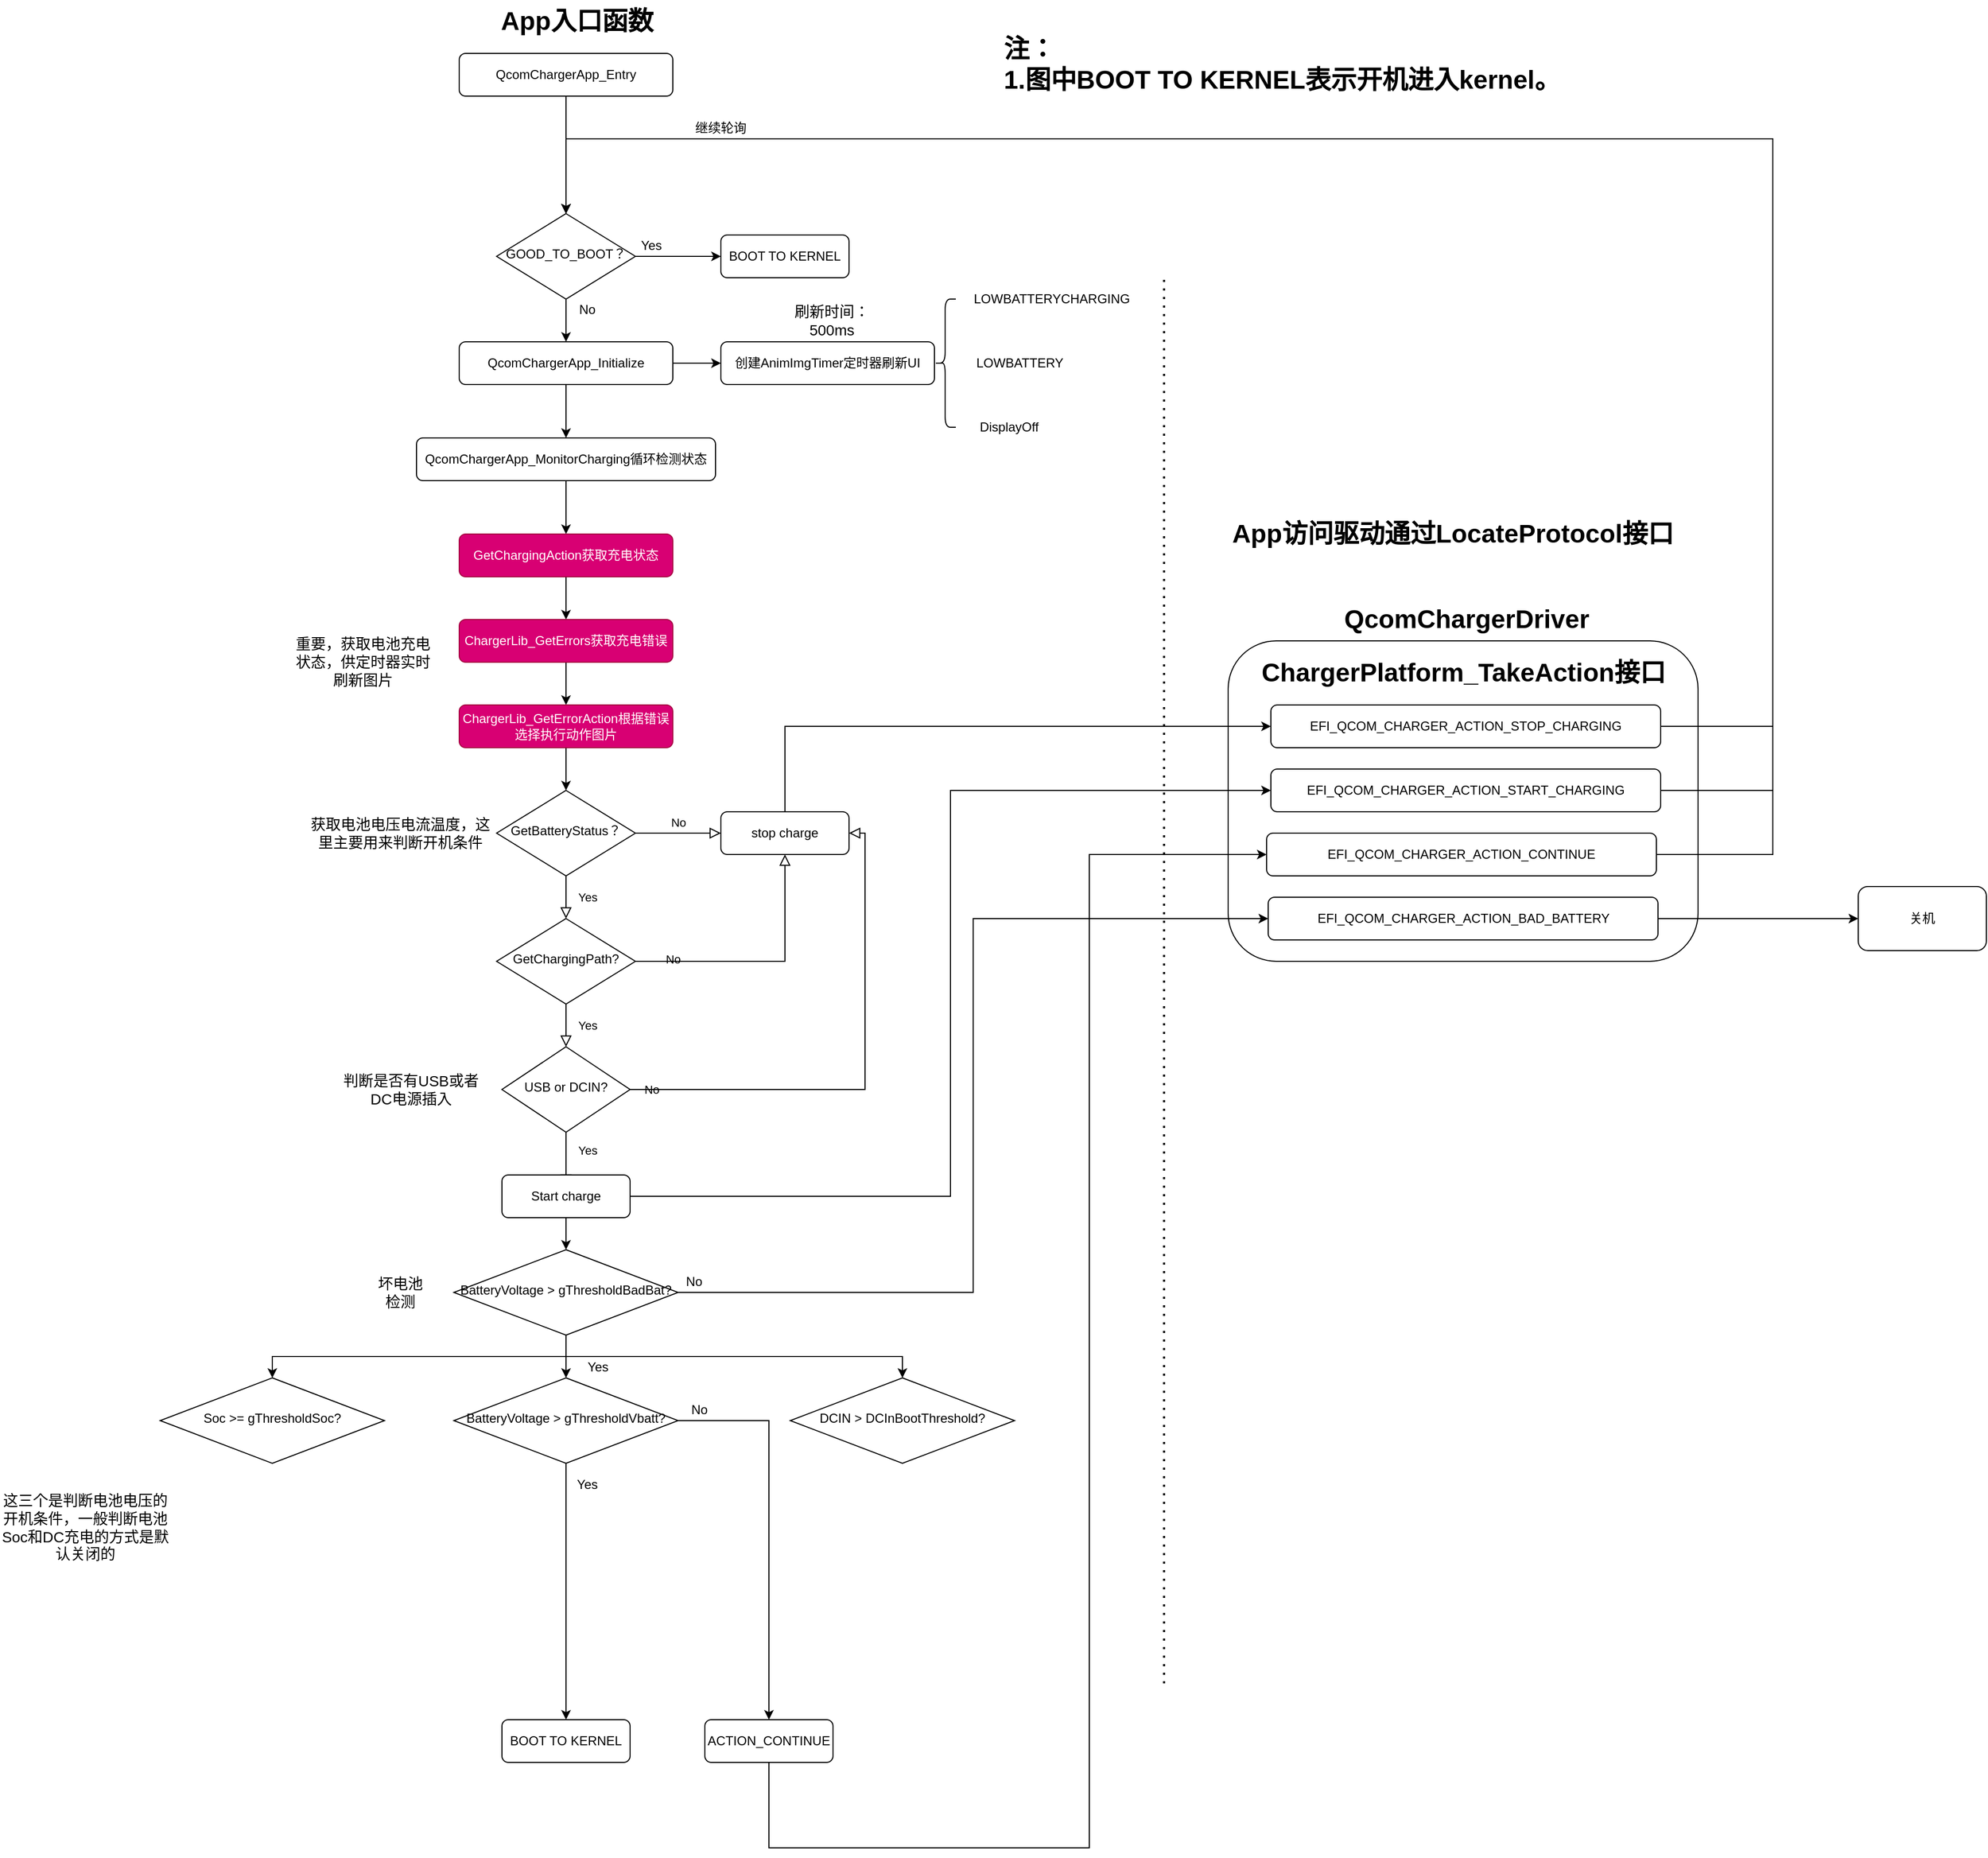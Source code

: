 <mxfile version="13.6.2" type="device"><diagram id="C5RBs43oDa-KdzZeNtuy" name="Page-1"><mxGraphModel dx="2012" dy="1854" grid="1" gridSize="10" guides="1" tooltips="1" connect="1" arrows="1" fold="1" page="1" pageScale="1" pageWidth="827" pageHeight="1169" math="0" shadow="0"><root><mxCell id="WIyWlLk6GJQsqaUBKTNV-0"/><mxCell id="WIyWlLk6GJQsqaUBKTNV-1" parent="WIyWlLk6GJQsqaUBKTNV-0"/><mxCell id="DkoQSM0Fek4tv4W-fg_t-80" value="" style="rounded=1;whiteSpace=wrap;html=1;" parent="WIyWlLk6GJQsqaUBKTNV-1" vertex="1"><mxGeometry x="840" y="200" width="440" height="300" as="geometry"/></mxCell><mxCell id="DkoQSM0Fek4tv4W-fg_t-2" style="edgeStyle=orthogonalEdgeStyle;rounded=0;orthogonalLoop=1;jettySize=auto;html=1;exitX=1;exitY=0.5;exitDx=0;exitDy=0;entryX=0;entryY=0.5;entryDx=0;entryDy=0;" parent="WIyWlLk6GJQsqaUBKTNV-1" source="WIyWlLk6GJQsqaUBKTNV-3" target="DkoQSM0Fek4tv4W-fg_t-1" edge="1"><mxGeometry relative="1" as="geometry"/></mxCell><mxCell id="DkoQSM0Fek4tv4W-fg_t-13" style="edgeStyle=orthogonalEdgeStyle;rounded=0;orthogonalLoop=1;jettySize=auto;html=1;exitX=0.5;exitY=1;exitDx=0;exitDy=0;entryX=0.5;entryY=0;entryDx=0;entryDy=0;" parent="WIyWlLk6GJQsqaUBKTNV-1" source="WIyWlLk6GJQsqaUBKTNV-3" target="DkoQSM0Fek4tv4W-fg_t-11" edge="1"><mxGeometry relative="1" as="geometry"/></mxCell><mxCell id="WIyWlLk6GJQsqaUBKTNV-3" value="QcomChargerApp_Initialize" style="rounded=1;whiteSpace=wrap;html=1;fontSize=12;glass=0;strokeWidth=1;shadow=0;" parent="WIyWlLk6GJQsqaUBKTNV-1" vertex="1"><mxGeometry x="120" y="-80" width="200" height="40" as="geometry"/></mxCell><mxCell id="WIyWlLk6GJQsqaUBKTNV-4" value="Yes" style="rounded=0;html=1;jettySize=auto;orthogonalLoop=1;fontSize=11;endArrow=block;endFill=0;endSize=8;strokeWidth=1;shadow=0;labelBackgroundColor=none;edgeStyle=orthogonalEdgeStyle;" parent="WIyWlLk6GJQsqaUBKTNV-1" source="WIyWlLk6GJQsqaUBKTNV-6" target="WIyWlLk6GJQsqaUBKTNV-10" edge="1"><mxGeometry y="20" relative="1" as="geometry"><mxPoint as="offset"/></mxGeometry></mxCell><mxCell id="WIyWlLk6GJQsqaUBKTNV-5" value="No" style="edgeStyle=orthogonalEdgeStyle;rounded=0;html=1;jettySize=auto;orthogonalLoop=1;fontSize=11;endArrow=block;endFill=0;endSize=8;strokeWidth=1;shadow=0;labelBackgroundColor=none;entryX=0.5;entryY=1;entryDx=0;entryDy=0;" parent="WIyWlLk6GJQsqaUBKTNV-1" source="WIyWlLk6GJQsqaUBKTNV-6" target="DkoQSM0Fek4tv4W-fg_t-18" edge="1"><mxGeometry x="0.182" y="105" relative="1" as="geometry"><mxPoint as="offset"/><mxPoint x="345" y="500" as="targetPoint"/></mxGeometry></mxCell><mxCell id="WIyWlLk6GJQsqaUBKTNV-6" value="GetChargingPath?" style="rhombus;whiteSpace=wrap;html=1;shadow=0;fontFamily=Helvetica;fontSize=12;align=center;strokeWidth=1;spacing=6;spacingTop=-4;" parent="WIyWlLk6GJQsqaUBKTNV-1" vertex="1"><mxGeometry x="155" y="460" width="130" height="80" as="geometry"/></mxCell><mxCell id="WIyWlLk6GJQsqaUBKTNV-8" value="Yes" style="rounded=0;html=1;jettySize=auto;orthogonalLoop=1;fontSize=11;endArrow=block;endFill=0;endSize=8;strokeWidth=1;shadow=0;labelBackgroundColor=none;edgeStyle=orthogonalEdgeStyle;" parent="WIyWlLk6GJQsqaUBKTNV-1" source="WIyWlLk6GJQsqaUBKTNV-10" edge="1"><mxGeometry x="-0.333" y="20" relative="1" as="geometry"><mxPoint as="offset"/><mxPoint x="220" y="710" as="targetPoint"/><Array as="points"><mxPoint x="220" y="670"/><mxPoint x="220" y="670"/></Array></mxGeometry></mxCell><mxCell id="WIyWlLk6GJQsqaUBKTNV-9" value="No" style="edgeStyle=orthogonalEdgeStyle;rounded=0;html=1;jettySize=auto;orthogonalLoop=1;fontSize=11;endArrow=block;endFill=0;endSize=8;strokeWidth=1;shadow=0;labelBackgroundColor=none;entryX=1;entryY=0.5;entryDx=0;entryDy=0;" parent="WIyWlLk6GJQsqaUBKTNV-1" source="WIyWlLk6GJQsqaUBKTNV-10" target="DkoQSM0Fek4tv4W-fg_t-18" edge="1"><mxGeometry x="-0.071" y="200" relative="1" as="geometry"><mxPoint as="offset"/><mxPoint x="410" y="500" as="targetPoint"/><Array as="points"><mxPoint x="500" y="620"/><mxPoint x="500" y="380"/></Array></mxGeometry></mxCell><mxCell id="WIyWlLk6GJQsqaUBKTNV-10" value="USB or DCIN?" style="rhombus;whiteSpace=wrap;html=1;shadow=0;fontFamily=Helvetica;fontSize=12;align=center;strokeWidth=1;spacing=6;spacingTop=-4;" parent="WIyWlLk6GJQsqaUBKTNV-1" vertex="1"><mxGeometry x="160" y="580" width="120" height="80" as="geometry"/></mxCell><mxCell id="DkoQSM0Fek4tv4W-fg_t-1" value="创建AnimImgTimer定时器刷新UI" style="rounded=1;whiteSpace=wrap;html=1;fontSize=12;glass=0;strokeWidth=1;shadow=0;" parent="WIyWlLk6GJQsqaUBKTNV-1" vertex="1"><mxGeometry x="365" y="-80" width="200" height="40" as="geometry"/></mxCell><mxCell id="DkoQSM0Fek4tv4W-fg_t-3" value="" style="shape=curlyBracket;whiteSpace=wrap;html=1;rounded=1;" parent="WIyWlLk6GJQsqaUBKTNV-1" vertex="1"><mxGeometry x="565" y="-120" width="20" height="120" as="geometry"/></mxCell><mxCell id="DkoQSM0Fek4tv4W-fg_t-6" value="LOWBATTERYCHARGING" style="text;html=1;strokeColor=none;fillColor=none;align=center;verticalAlign=middle;whiteSpace=wrap;rounded=0;" parent="WIyWlLk6GJQsqaUBKTNV-1" vertex="1"><mxGeometry x="655" y="-130" width="40" height="20" as="geometry"/></mxCell><mxCell id="DkoQSM0Fek4tv4W-fg_t-7" value="DisplayOff" style="text;html=1;strokeColor=none;fillColor=none;align=center;verticalAlign=middle;whiteSpace=wrap;rounded=0;" parent="WIyWlLk6GJQsqaUBKTNV-1" vertex="1"><mxGeometry x="615" y="-10" width="40" height="20" as="geometry"/></mxCell><mxCell id="DkoQSM0Fek4tv4W-fg_t-8" value="LOWBATTERY" style="text;html=1;strokeColor=none;fillColor=none;align=center;verticalAlign=middle;whiteSpace=wrap;rounded=0;" parent="WIyWlLk6GJQsqaUBKTNV-1" vertex="1"><mxGeometry x="625" y="-70" width="40" height="20" as="geometry"/></mxCell><mxCell id="DkoQSM0Fek4tv4W-fg_t-14" style="edgeStyle=orthogonalEdgeStyle;rounded=0;orthogonalLoop=1;jettySize=auto;html=1;exitX=0.5;exitY=1;exitDx=0;exitDy=0;entryX=0.5;entryY=0;entryDx=0;entryDy=0;" parent="WIyWlLk6GJQsqaUBKTNV-1" source="DkoQSM0Fek4tv4W-fg_t-11" target="DkoQSM0Fek4tv4W-fg_t-12" edge="1"><mxGeometry relative="1" as="geometry"/></mxCell><mxCell id="DkoQSM0Fek4tv4W-fg_t-11" value="QcomChargerApp_MonitorCharging循环检测状态" style="rounded=1;whiteSpace=wrap;html=1;fontSize=12;glass=0;strokeWidth=1;shadow=0;" parent="WIyWlLk6GJQsqaUBKTNV-1" vertex="1"><mxGeometry x="80" y="10" width="280" height="40" as="geometry"/></mxCell><mxCell id="7bjV7LyGJwtXMP-EdBRK-19" style="edgeStyle=orthogonalEdgeStyle;rounded=0;orthogonalLoop=1;jettySize=auto;html=1;exitX=0.5;exitY=1;exitDx=0;exitDy=0;entryX=0.5;entryY=0;entryDx=0;entryDy=0;" edge="1" parent="WIyWlLk6GJQsqaUBKTNV-1" source="DkoQSM0Fek4tv4W-fg_t-12" target="7bjV7LyGJwtXMP-EdBRK-17"><mxGeometry relative="1" as="geometry"/></mxCell><mxCell id="DkoQSM0Fek4tv4W-fg_t-12" value="GetChargingAction获取充电状态" style="rounded=1;whiteSpace=wrap;html=1;fontSize=12;glass=0;strokeWidth=1;shadow=0;fillColor=#d80073;strokeColor=#A50040;fontColor=#ffffff;" parent="WIyWlLk6GJQsqaUBKTNV-1" vertex="1"><mxGeometry x="120" y="100" width="200" height="40" as="geometry"/></mxCell><mxCell id="DkoQSM0Fek4tv4W-fg_t-15" value="Yes" style="rounded=0;html=1;jettySize=auto;orthogonalLoop=1;fontSize=11;endArrow=block;endFill=0;endSize=8;strokeWidth=1;shadow=0;labelBackgroundColor=none;edgeStyle=orthogonalEdgeStyle;" parent="WIyWlLk6GJQsqaUBKTNV-1" source="DkoQSM0Fek4tv4W-fg_t-17" edge="1"><mxGeometry y="20" relative="1" as="geometry"><mxPoint as="offset"/><mxPoint x="220" y="460" as="targetPoint"/></mxGeometry></mxCell><mxCell id="DkoQSM0Fek4tv4W-fg_t-16" value="No" style="edgeStyle=orthogonalEdgeStyle;rounded=0;html=1;jettySize=auto;orthogonalLoop=1;fontSize=11;endArrow=block;endFill=0;endSize=8;strokeWidth=1;shadow=0;labelBackgroundColor=none;" parent="WIyWlLk6GJQsqaUBKTNV-1" source="DkoQSM0Fek4tv4W-fg_t-17" target="DkoQSM0Fek4tv4W-fg_t-18" edge="1"><mxGeometry y="10" relative="1" as="geometry"><mxPoint as="offset"/></mxGeometry></mxCell><mxCell id="DkoQSM0Fek4tv4W-fg_t-17" value="GetBatteryStatus？" style="rhombus;whiteSpace=wrap;html=1;shadow=0;fontFamily=Helvetica;fontSize=12;align=center;strokeWidth=1;spacing=6;spacingTop=-4;" parent="WIyWlLk6GJQsqaUBKTNV-1" vertex="1"><mxGeometry x="155" y="340" width="130" height="80" as="geometry"/></mxCell><mxCell id="DkoQSM0Fek4tv4W-fg_t-82" style="edgeStyle=orthogonalEdgeStyle;rounded=0;orthogonalLoop=1;jettySize=auto;html=1;exitX=0.5;exitY=0;exitDx=0;exitDy=0;entryX=0;entryY=0.5;entryDx=0;entryDy=0;startArrow=none;startFill=0;" parent="WIyWlLk6GJQsqaUBKTNV-1" source="DkoQSM0Fek4tv4W-fg_t-18" target="DkoQSM0Fek4tv4W-fg_t-79" edge="1"><mxGeometry relative="1" as="geometry"/></mxCell><mxCell id="DkoQSM0Fek4tv4W-fg_t-18" value="stop charge" style="rounded=1;whiteSpace=wrap;html=1;fontSize=12;glass=0;strokeWidth=1;shadow=0;" parent="WIyWlLk6GJQsqaUBKTNV-1" vertex="1"><mxGeometry x="365" y="360" width="120" height="40" as="geometry"/></mxCell><mxCell id="DkoQSM0Fek4tv4W-fg_t-22" value="DCIN &amp;gt;&amp;nbsp;DCInBootThreshold?" style="rhombus;whiteSpace=wrap;html=1;shadow=0;fontFamily=Helvetica;fontSize=12;align=center;strokeWidth=1;spacing=6;spacingTop=-4;" parent="WIyWlLk6GJQsqaUBKTNV-1" vertex="1"><mxGeometry x="430" y="890" width="210" height="80" as="geometry"/></mxCell><mxCell id="DkoQSM0Fek4tv4W-fg_t-89" style="edgeStyle=orthogonalEdgeStyle;rounded=0;orthogonalLoop=1;jettySize=auto;html=1;exitX=1;exitY=0.5;exitDx=0;exitDy=0;entryX=0;entryY=0.5;entryDx=0;entryDy=0;startArrow=none;startFill=0;" parent="WIyWlLk6GJQsqaUBKTNV-1" source="DkoQSM0Fek4tv4W-fg_t-23" target="DkoQSM0Fek4tv4W-fg_t-88" edge="1"><mxGeometry relative="1" as="geometry"/></mxCell><mxCell id="7bjV7LyGJwtXMP-EdBRK-2" style="edgeStyle=orthogonalEdgeStyle;rounded=0;orthogonalLoop=1;jettySize=auto;html=1;exitX=0.5;exitY=1;exitDx=0;exitDy=0;entryX=0.5;entryY=0;entryDx=0;entryDy=0;" edge="1" parent="WIyWlLk6GJQsqaUBKTNV-1" source="DkoQSM0Fek4tv4W-fg_t-23" target="7bjV7LyGJwtXMP-EdBRK-0"><mxGeometry relative="1" as="geometry"/></mxCell><mxCell id="DkoQSM0Fek4tv4W-fg_t-23" value="Start charge" style="rounded=1;whiteSpace=wrap;html=1;fontSize=12;glass=0;strokeWidth=1;shadow=0;" parent="WIyWlLk6GJQsqaUBKTNV-1" vertex="1"><mxGeometry x="160" y="700" width="120" height="40" as="geometry"/></mxCell><mxCell id="7bjV7LyGJwtXMP-EdBRK-14" style="edgeStyle=orthogonalEdgeStyle;rounded=0;orthogonalLoop=1;jettySize=auto;html=1;exitX=0.5;exitY=1;exitDx=0;exitDy=0;entryX=0.5;entryY=0;entryDx=0;entryDy=0;" edge="1" parent="WIyWlLk6GJQsqaUBKTNV-1" source="DkoQSM0Fek4tv4W-fg_t-32" target="DkoQSM0Fek4tv4W-fg_t-39"><mxGeometry relative="1" as="geometry"/></mxCell><mxCell id="7bjV7LyGJwtXMP-EdBRK-15" style="edgeStyle=orthogonalEdgeStyle;rounded=0;orthogonalLoop=1;jettySize=auto;html=1;exitX=1;exitY=0.5;exitDx=0;exitDy=0;entryX=0.5;entryY=0;entryDx=0;entryDy=0;" edge="1" parent="WIyWlLk6GJQsqaUBKTNV-1" source="DkoQSM0Fek4tv4W-fg_t-32" target="DkoQSM0Fek4tv4W-fg_t-40"><mxGeometry relative="1" as="geometry"><Array as="points"><mxPoint x="410" y="930"/><mxPoint x="410" y="1210"/></Array></mxGeometry></mxCell><mxCell id="DkoQSM0Fek4tv4W-fg_t-32" value="BatteryVoltage &amp;gt;&amp;nbsp;gThresholdVbatt?" style="rhombus;whiteSpace=wrap;html=1;shadow=0;fontFamily=Helvetica;fontSize=12;align=center;strokeWidth=1;spacing=6;spacingTop=-4;" parent="WIyWlLk6GJQsqaUBKTNV-1" vertex="1"><mxGeometry x="115" y="890" width="210" height="80" as="geometry"/></mxCell><mxCell id="DkoQSM0Fek4tv4W-fg_t-37" value="Soc &amp;gt;= gThresholdSoc?" style="rhombus;whiteSpace=wrap;html=1;shadow=0;fontFamily=Helvetica;fontSize=12;align=center;strokeWidth=1;spacing=6;spacingTop=-4;" parent="WIyWlLk6GJQsqaUBKTNV-1" vertex="1"><mxGeometry x="-160" y="890" width="210" height="80" as="geometry"/></mxCell><mxCell id="DkoQSM0Fek4tv4W-fg_t-39" value="BOOT TO KERNEL" style="rounded=1;whiteSpace=wrap;html=1;fontSize=12;glass=0;strokeWidth=1;shadow=0;" parent="WIyWlLk6GJQsqaUBKTNV-1" vertex="1"><mxGeometry x="160" y="1210" width="120" height="40" as="geometry"/></mxCell><mxCell id="DkoQSM0Fek4tv4W-fg_t-91" style="edgeStyle=orthogonalEdgeStyle;rounded=0;orthogonalLoop=1;jettySize=auto;html=1;exitX=0.5;exitY=1;exitDx=0;exitDy=0;entryX=0;entryY=0.5;entryDx=0;entryDy=0;startArrow=none;startFill=0;" parent="WIyWlLk6GJQsqaUBKTNV-1" source="DkoQSM0Fek4tv4W-fg_t-40" target="DkoQSM0Fek4tv4W-fg_t-90" edge="1"><mxGeometry relative="1" as="geometry"><Array as="points"><mxPoint x="410" y="1330"/><mxPoint x="710" y="1330"/><mxPoint x="710" y="400"/></Array><mxPoint x="876" y="490" as="targetPoint"/></mxGeometry></mxCell><mxCell id="DkoQSM0Fek4tv4W-fg_t-40" value="ACTION_CONTINUE" style="rounded=1;whiteSpace=wrap;html=1;fontSize=12;glass=0;strokeWidth=1;shadow=0;" parent="WIyWlLk6GJQsqaUBKTNV-1" vertex="1"><mxGeometry x="350" y="1210" width="120" height="40" as="geometry"/></mxCell><mxCell id="DkoQSM0Fek4tv4W-fg_t-44" value="Yes" style="text;html=1;strokeColor=none;fillColor=none;align=center;verticalAlign=middle;whiteSpace=wrap;rounded=0;" parent="WIyWlLk6GJQsqaUBKTNV-1" vertex="1"><mxGeometry x="220" y="980" width="40" height="20" as="geometry"/></mxCell><mxCell id="DkoQSM0Fek4tv4W-fg_t-45" value="No" style="text;html=1;strokeColor=none;fillColor=none;align=center;verticalAlign=middle;whiteSpace=wrap;rounded=0;" parent="WIyWlLk6GJQsqaUBKTNV-1" vertex="1"><mxGeometry x="325" y="910" width="40" height="20" as="geometry"/></mxCell><mxCell id="DkoQSM0Fek4tv4W-fg_t-62" value="继续轮询" style="text;html=1;strokeColor=none;fillColor=none;align=center;verticalAlign=middle;whiteSpace=wrap;rounded=0;" parent="WIyWlLk6GJQsqaUBKTNV-1" vertex="1"><mxGeometry x="340" y="-290" width="50" height="20" as="geometry"/></mxCell><mxCell id="DkoQSM0Fek4tv4W-fg_t-68" value="&lt;font style=&quot;font-size: 14px&quot;&gt;刷新时间：500ms&lt;/font&gt;" style="text;html=1;strokeColor=none;fillColor=none;align=center;verticalAlign=middle;whiteSpace=wrap;rounded=0;" parent="WIyWlLk6GJQsqaUBKTNV-1" vertex="1"><mxGeometry x="414" y="-110" width="110" height="20" as="geometry"/></mxCell><mxCell id="DkoQSM0Fek4tv4W-fg_t-70" style="edgeStyle=orthogonalEdgeStyle;rounded=0;orthogonalLoop=1;jettySize=auto;html=1;exitX=0.5;exitY=1;exitDx=0;exitDy=0;startArrow=none;startFill=0;" parent="WIyWlLk6GJQsqaUBKTNV-1" source="DkoQSM0Fek4tv4W-fg_t-69" target="WIyWlLk6GJQsqaUBKTNV-3" edge="1"><mxGeometry relative="1" as="geometry"/></mxCell><mxCell id="DkoQSM0Fek4tv4W-fg_t-76" style="edgeStyle=orthogonalEdgeStyle;rounded=0;orthogonalLoop=1;jettySize=auto;html=1;exitX=1;exitY=0.5;exitDx=0;exitDy=0;entryX=0;entryY=0.5;entryDx=0;entryDy=0;startArrow=none;startFill=0;" parent="WIyWlLk6GJQsqaUBKTNV-1" source="DkoQSM0Fek4tv4W-fg_t-69" target="DkoQSM0Fek4tv4W-fg_t-75" edge="1"><mxGeometry relative="1" as="geometry"/></mxCell><mxCell id="DkoQSM0Fek4tv4W-fg_t-69" value="GOOD_TO_BOOT？" style="rhombus;whiteSpace=wrap;html=1;shadow=0;fontFamily=Helvetica;fontSize=12;align=center;strokeWidth=1;spacing=6;spacingTop=-4;" parent="WIyWlLk6GJQsqaUBKTNV-1" vertex="1"><mxGeometry x="155" y="-200" width="130" height="80" as="geometry"/></mxCell><mxCell id="DkoQSM0Fek4tv4W-fg_t-73" value="No" style="text;html=1;strokeColor=none;fillColor=none;align=center;verticalAlign=middle;whiteSpace=wrap;rounded=0;" parent="WIyWlLk6GJQsqaUBKTNV-1" vertex="1"><mxGeometry x="220" y="-120" width="40" height="20" as="geometry"/></mxCell><mxCell id="DkoQSM0Fek4tv4W-fg_t-74" value="Yes" style="text;html=1;strokeColor=none;fillColor=none;align=center;verticalAlign=middle;whiteSpace=wrap;rounded=0;" parent="WIyWlLk6GJQsqaUBKTNV-1" vertex="1"><mxGeometry x="280" y="-180" width="40" height="20" as="geometry"/></mxCell><mxCell id="DkoQSM0Fek4tv4W-fg_t-75" value="BOOT TO KERNEL" style="rounded=1;whiteSpace=wrap;html=1;fontSize=12;glass=0;strokeWidth=1;shadow=0;" parent="WIyWlLk6GJQsqaUBKTNV-1" vertex="1"><mxGeometry x="365" y="-180" width="120" height="40" as="geometry"/></mxCell><mxCell id="DkoQSM0Fek4tv4W-fg_t-87" style="edgeStyle=orthogonalEdgeStyle;rounded=0;orthogonalLoop=1;jettySize=auto;html=1;exitX=1;exitY=0.5;exitDx=0;exitDy=0;startArrow=none;startFill=0;" parent="WIyWlLk6GJQsqaUBKTNV-1" source="DkoQSM0Fek4tv4W-fg_t-79" edge="1"><mxGeometry relative="1" as="geometry"><mxPoint x="220" y="-200" as="targetPoint"/><Array as="points"><mxPoint x="1350" y="280"/><mxPoint x="1350" y="-270"/><mxPoint x="220" y="-270"/></Array></mxGeometry></mxCell><mxCell id="DkoQSM0Fek4tv4W-fg_t-79" value="EFI_QCOM_CHARGER_ACTION_STOP_CHARGING" style="rounded=1;whiteSpace=wrap;html=1;fontSize=12;glass=0;strokeWidth=1;shadow=0;" parent="WIyWlLk6GJQsqaUBKTNV-1" vertex="1"><mxGeometry x="880" y="260" width="365" height="40" as="geometry"/></mxCell><mxCell id="DkoQSM0Fek4tv4W-fg_t-81" value="ChargerPlatform_TakeAction接口" style="text;strokeColor=none;fillColor=none;html=1;fontSize=24;fontStyle=1;verticalAlign=middle;align=center;" parent="WIyWlLk6GJQsqaUBKTNV-1" vertex="1"><mxGeometry x="1010" y="210" width="100" height="40" as="geometry"/></mxCell><mxCell id="DkoQSM0Fek4tv4W-fg_t-83" value="" style="endArrow=none;dashed=1;html=1;dashPattern=1 3;strokeWidth=2;" parent="WIyWlLk6GJQsqaUBKTNV-1" edge="1"><mxGeometry width="50" height="50" relative="1" as="geometry"><mxPoint x="780" y="1176" as="sourcePoint"/><mxPoint x="780" y="-140" as="targetPoint"/></mxGeometry></mxCell><mxCell id="DkoQSM0Fek4tv4W-fg_t-85" value="App访问驱动通过LocateProtocol接口" style="text;strokeColor=none;fillColor=none;html=1;fontSize=24;fontStyle=1;verticalAlign=middle;align=center;" parent="WIyWlLk6GJQsqaUBKTNV-1" vertex="1"><mxGeometry x="1000" y="80" width="100" height="40" as="geometry"/></mxCell><mxCell id="DkoQSM0Fek4tv4W-fg_t-86" value="QcomChargerDriver" style="text;strokeColor=none;fillColor=none;html=1;fontSize=24;fontStyle=1;verticalAlign=middle;align=center;" parent="WIyWlLk6GJQsqaUBKTNV-1" vertex="1"><mxGeometry x="1013" y="160" width="100" height="40" as="geometry"/></mxCell><mxCell id="DkoQSM0Fek4tv4W-fg_t-94" style="edgeStyle=orthogonalEdgeStyle;rounded=0;orthogonalLoop=1;jettySize=auto;html=1;exitX=1;exitY=0.5;exitDx=0;exitDy=0;entryX=0.5;entryY=0;entryDx=0;entryDy=0;startArrow=none;startFill=0;" parent="WIyWlLk6GJQsqaUBKTNV-1" source="DkoQSM0Fek4tv4W-fg_t-88" target="DkoQSM0Fek4tv4W-fg_t-69" edge="1"><mxGeometry relative="1" as="geometry"><Array as="points"><mxPoint x="1350" y="340"/><mxPoint x="1350" y="-270"/><mxPoint x="220" y="-270"/></Array></mxGeometry></mxCell><mxCell id="DkoQSM0Fek4tv4W-fg_t-88" value="EFI_QCOM_CHARGER_ACTION_START_CHARGING" style="rounded=1;whiteSpace=wrap;html=1;fontSize=12;glass=0;strokeWidth=1;shadow=0;" parent="WIyWlLk6GJQsqaUBKTNV-1" vertex="1"><mxGeometry x="880" y="320" width="365" height="40" as="geometry"/></mxCell><mxCell id="DkoQSM0Fek4tv4W-fg_t-95" style="edgeStyle=orthogonalEdgeStyle;rounded=0;orthogonalLoop=1;jettySize=auto;html=1;exitX=1;exitY=0.5;exitDx=0;exitDy=0;entryX=0.5;entryY=0;entryDx=0;entryDy=0;startArrow=none;startFill=0;" parent="WIyWlLk6GJQsqaUBKTNV-1" source="DkoQSM0Fek4tv4W-fg_t-90" target="DkoQSM0Fek4tv4W-fg_t-69" edge="1"><mxGeometry relative="1" as="geometry"><Array as="points"><mxPoint x="1350" y="400"/><mxPoint x="1350" y="-270"/><mxPoint x="220" y="-270"/></Array></mxGeometry></mxCell><mxCell id="DkoQSM0Fek4tv4W-fg_t-90" value="EFI_QCOM_CHARGER_ACTION_CONTINUE" style="rounded=1;whiteSpace=wrap;html=1;fontSize=12;glass=0;strokeWidth=1;shadow=0;" parent="WIyWlLk6GJQsqaUBKTNV-1" vertex="1"><mxGeometry x="876" y="380" width="365" height="40" as="geometry"/></mxCell><mxCell id="DkoQSM0Fek4tv4W-fg_t-98" style="edgeStyle=orthogonalEdgeStyle;rounded=0;orthogonalLoop=1;jettySize=auto;html=1;exitX=0.5;exitY=1;exitDx=0;exitDy=0;startArrow=none;startFill=0;" parent="WIyWlLk6GJQsqaUBKTNV-1" source="DkoQSM0Fek4tv4W-fg_t-97" target="DkoQSM0Fek4tv4W-fg_t-69" edge="1"><mxGeometry relative="1" as="geometry"/></mxCell><mxCell id="DkoQSM0Fek4tv4W-fg_t-97" value="QcomChargerApp_Entry" style="rounded=1;whiteSpace=wrap;html=1;fontSize=12;glass=0;strokeWidth=1;shadow=0;" parent="WIyWlLk6GJQsqaUBKTNV-1" vertex="1"><mxGeometry x="120" y="-350" width="200" height="40" as="geometry"/></mxCell><mxCell id="DkoQSM0Fek4tv4W-fg_t-99" value="App入口函数" style="text;strokeColor=none;fillColor=none;html=1;fontSize=24;fontStyle=1;verticalAlign=middle;align=center;" parent="WIyWlLk6GJQsqaUBKTNV-1" vertex="1"><mxGeometry x="180" y="-400" width="100" height="40" as="geometry"/></mxCell><mxCell id="DkoQSM0Fek4tv4W-fg_t-100" value="&lt;font style=&quot;font-size: 14px&quot;&gt;获取电池电压电流温度，这里主要用来判断开机条件&lt;/font&gt;" style="text;html=1;strokeColor=none;fillColor=none;align=center;verticalAlign=middle;whiteSpace=wrap;rounded=0;" parent="WIyWlLk6GJQsqaUBKTNV-1" vertex="1"><mxGeometry x="-25" y="370" width="180" height="20" as="geometry"/></mxCell><mxCell id="DkoQSM0Fek4tv4W-fg_t-101" value="&lt;font style=&quot;font-size: 14px&quot;&gt;判断是否有USB或者DC电源插入&lt;/font&gt;" style="text;html=1;strokeColor=none;fillColor=none;align=center;verticalAlign=middle;whiteSpace=wrap;rounded=0;" parent="WIyWlLk6GJQsqaUBKTNV-1" vertex="1"><mxGeometry x="10" y="610" width="130" height="20" as="geometry"/></mxCell><mxCell id="DkoQSM0Fek4tv4W-fg_t-102" value="&lt;font style=&quot;font-size: 14px&quot;&gt;这三个是判断电池电压的开机条件，一般判断电池Soc和DC充电的方式是默认关闭的&lt;/font&gt;" style="text;html=1;strokeColor=none;fillColor=none;align=center;verticalAlign=middle;whiteSpace=wrap;rounded=0;" parent="WIyWlLk6GJQsqaUBKTNV-1" vertex="1"><mxGeometry x="-310" y="1020" width="160" height="20" as="geometry"/></mxCell><mxCell id="DkoQSM0Fek4tv4W-fg_t-103" value="&lt;div style=&quot;text-align: left&quot;&gt;&lt;span&gt;注：&lt;/span&gt;&lt;/div&gt;&lt;font style=&quot;font-size: 24px&quot;&gt;&lt;div style=&quot;text-align: left&quot;&gt;&lt;span&gt;1.图中&lt;/span&gt;&lt;span&gt;BOOT TO KERNEL表示开机进入kernel。&lt;/span&gt;&lt;/div&gt;&lt;/font&gt;" style="text;strokeColor=none;fillColor=none;html=1;fontSize=24;fontStyle=1;verticalAlign=middle;align=center;" parent="WIyWlLk6GJQsqaUBKTNV-1" vertex="1"><mxGeometry x="840" y="-360" width="100" height="40" as="geometry"/></mxCell><mxCell id="DkoQSM0Fek4tv4W-fg_t-104" value="&lt;font style=&quot;font-size: 14px&quot;&gt;重要，获取电池充电状态，供定时器实时刷新图片&lt;/font&gt;" style="text;html=1;strokeColor=none;fillColor=none;align=center;verticalAlign=middle;whiteSpace=wrap;rounded=0;" parent="WIyWlLk6GJQsqaUBKTNV-1" vertex="1"><mxGeometry x="-40" y="210" width="140" height="20" as="geometry"/></mxCell><mxCell id="7bjV7LyGJwtXMP-EdBRK-1" style="edgeStyle=orthogonalEdgeStyle;rounded=0;orthogonalLoop=1;jettySize=auto;html=1;exitX=0.5;exitY=1;exitDx=0;exitDy=0;entryX=0.5;entryY=0;entryDx=0;entryDy=0;" edge="1" parent="WIyWlLk6GJQsqaUBKTNV-1" source="7bjV7LyGJwtXMP-EdBRK-0" target="DkoQSM0Fek4tv4W-fg_t-32"><mxGeometry relative="1" as="geometry"/></mxCell><mxCell id="7bjV7LyGJwtXMP-EdBRK-8" style="edgeStyle=orthogonalEdgeStyle;rounded=0;orthogonalLoop=1;jettySize=auto;html=1;exitX=1;exitY=0.5;exitDx=0;exitDy=0;entryX=0;entryY=0.5;entryDx=0;entryDy=0;" edge="1" parent="WIyWlLk6GJQsqaUBKTNV-1" source="7bjV7LyGJwtXMP-EdBRK-0" target="7bjV7LyGJwtXMP-EdBRK-5"><mxGeometry relative="1" as="geometry"/></mxCell><mxCell id="7bjV7LyGJwtXMP-EdBRK-11" style="edgeStyle=orthogonalEdgeStyle;rounded=0;orthogonalLoop=1;jettySize=auto;html=1;exitX=0.5;exitY=1;exitDx=0;exitDy=0;entryX=0.5;entryY=0;entryDx=0;entryDy=0;" edge="1" parent="WIyWlLk6GJQsqaUBKTNV-1" source="7bjV7LyGJwtXMP-EdBRK-0" target="DkoQSM0Fek4tv4W-fg_t-37"><mxGeometry relative="1" as="geometry"><Array as="points"><mxPoint x="220" y="870"/><mxPoint x="-55" y="870"/></Array></mxGeometry></mxCell><mxCell id="7bjV7LyGJwtXMP-EdBRK-12" style="edgeStyle=orthogonalEdgeStyle;rounded=0;orthogonalLoop=1;jettySize=auto;html=1;exitX=0.5;exitY=1;exitDx=0;exitDy=0;entryX=0.5;entryY=0;entryDx=0;entryDy=0;" edge="1" parent="WIyWlLk6GJQsqaUBKTNV-1" source="7bjV7LyGJwtXMP-EdBRK-0" target="DkoQSM0Fek4tv4W-fg_t-22"><mxGeometry relative="1" as="geometry"><Array as="points"><mxPoint x="220" y="870"/><mxPoint x="535" y="870"/></Array></mxGeometry></mxCell><mxCell id="7bjV7LyGJwtXMP-EdBRK-0" value="BatteryVoltage &amp;gt; gThresholdBadBat?" style="rhombus;whiteSpace=wrap;html=1;shadow=0;fontFamily=Helvetica;fontSize=12;align=center;strokeWidth=1;spacing=6;spacingTop=-4;" vertex="1" parent="WIyWlLk6GJQsqaUBKTNV-1"><mxGeometry x="115" y="770" width="210" height="80" as="geometry"/></mxCell><mxCell id="7bjV7LyGJwtXMP-EdBRK-3" value="&lt;font style=&quot;font-size: 14px&quot;&gt;坏电池检测&lt;/font&gt;" style="text;html=1;strokeColor=none;fillColor=none;align=center;verticalAlign=middle;whiteSpace=wrap;rounded=0;" vertex="1" parent="WIyWlLk6GJQsqaUBKTNV-1"><mxGeometry x="40" y="800" width="50" height="20" as="geometry"/></mxCell><mxCell id="7bjV7LyGJwtXMP-EdBRK-4" value="Yes" style="text;html=1;strokeColor=none;fillColor=none;align=center;verticalAlign=middle;whiteSpace=wrap;rounded=0;" vertex="1" parent="WIyWlLk6GJQsqaUBKTNV-1"><mxGeometry x="230" y="870" width="40" height="20" as="geometry"/></mxCell><mxCell id="7bjV7LyGJwtXMP-EdBRK-7" style="edgeStyle=orthogonalEdgeStyle;rounded=0;orthogonalLoop=1;jettySize=auto;html=1;exitX=1;exitY=0.5;exitDx=0;exitDy=0;" edge="1" parent="WIyWlLk6GJQsqaUBKTNV-1" source="7bjV7LyGJwtXMP-EdBRK-5" target="7bjV7LyGJwtXMP-EdBRK-6"><mxGeometry relative="1" as="geometry"/></mxCell><mxCell id="7bjV7LyGJwtXMP-EdBRK-5" value="EFI_QCOM_CHARGER_ACTION_BAD_BATTERY" style="rounded=1;whiteSpace=wrap;html=1;fontSize=12;glass=0;strokeWidth=1;shadow=0;" vertex="1" parent="WIyWlLk6GJQsqaUBKTNV-1"><mxGeometry x="877.5" y="440" width="365" height="40" as="geometry"/></mxCell><mxCell id="7bjV7LyGJwtXMP-EdBRK-6" value="关机" style="rounded=1;whiteSpace=wrap;html=1;" vertex="1" parent="WIyWlLk6GJQsqaUBKTNV-1"><mxGeometry x="1430" y="430" width="120" height="60" as="geometry"/></mxCell><mxCell id="7bjV7LyGJwtXMP-EdBRK-9" value="No" style="text;html=1;strokeColor=none;fillColor=none;align=center;verticalAlign=middle;whiteSpace=wrap;rounded=0;" vertex="1" parent="WIyWlLk6GJQsqaUBKTNV-1"><mxGeometry x="320" y="790" width="40" height="20" as="geometry"/></mxCell><mxCell id="7bjV7LyGJwtXMP-EdBRK-20" style="edgeStyle=orthogonalEdgeStyle;rounded=0;orthogonalLoop=1;jettySize=auto;html=1;exitX=0.5;exitY=1;exitDx=0;exitDy=0;entryX=0.5;entryY=0;entryDx=0;entryDy=0;" edge="1" parent="WIyWlLk6GJQsqaUBKTNV-1" source="7bjV7LyGJwtXMP-EdBRK-17" target="7bjV7LyGJwtXMP-EdBRK-18"><mxGeometry relative="1" as="geometry"/></mxCell><mxCell id="7bjV7LyGJwtXMP-EdBRK-17" value="ChargerLib_GetErrors获取充电错误" style="rounded=1;whiteSpace=wrap;html=1;fontSize=12;glass=0;strokeWidth=1;shadow=0;fillColor=#d80073;strokeColor=#A50040;fontColor=#ffffff;" vertex="1" parent="WIyWlLk6GJQsqaUBKTNV-1"><mxGeometry x="120" y="180" width="200" height="40" as="geometry"/></mxCell><mxCell id="7bjV7LyGJwtXMP-EdBRK-21" style="edgeStyle=orthogonalEdgeStyle;rounded=0;orthogonalLoop=1;jettySize=auto;html=1;exitX=0.5;exitY=1;exitDx=0;exitDy=0;entryX=0.5;entryY=0;entryDx=0;entryDy=0;" edge="1" parent="WIyWlLk6GJQsqaUBKTNV-1" source="7bjV7LyGJwtXMP-EdBRK-18" target="DkoQSM0Fek4tv4W-fg_t-17"><mxGeometry relative="1" as="geometry"/></mxCell><mxCell id="7bjV7LyGJwtXMP-EdBRK-18" value="ChargerLib_GetErrorAction根据错误选择执行动作图片" style="rounded=1;whiteSpace=wrap;html=1;fontSize=12;glass=0;strokeWidth=1;shadow=0;fillColor=#d80073;strokeColor=#A50040;fontColor=#ffffff;" vertex="1" parent="WIyWlLk6GJQsqaUBKTNV-1"><mxGeometry x="120" y="260" width="200" height="40" as="geometry"/></mxCell></root></mxGraphModel></diagram></mxfile>